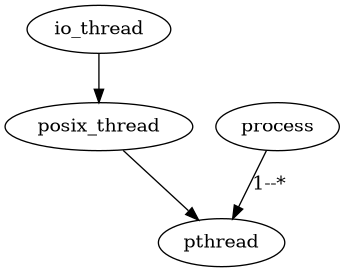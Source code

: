 @startuml kernel-io-threads

digraph G {
    io_thread -> posix_thread
    posix_thread -> pthread

    process -> pthread [label="1--*"]

}

@enduml